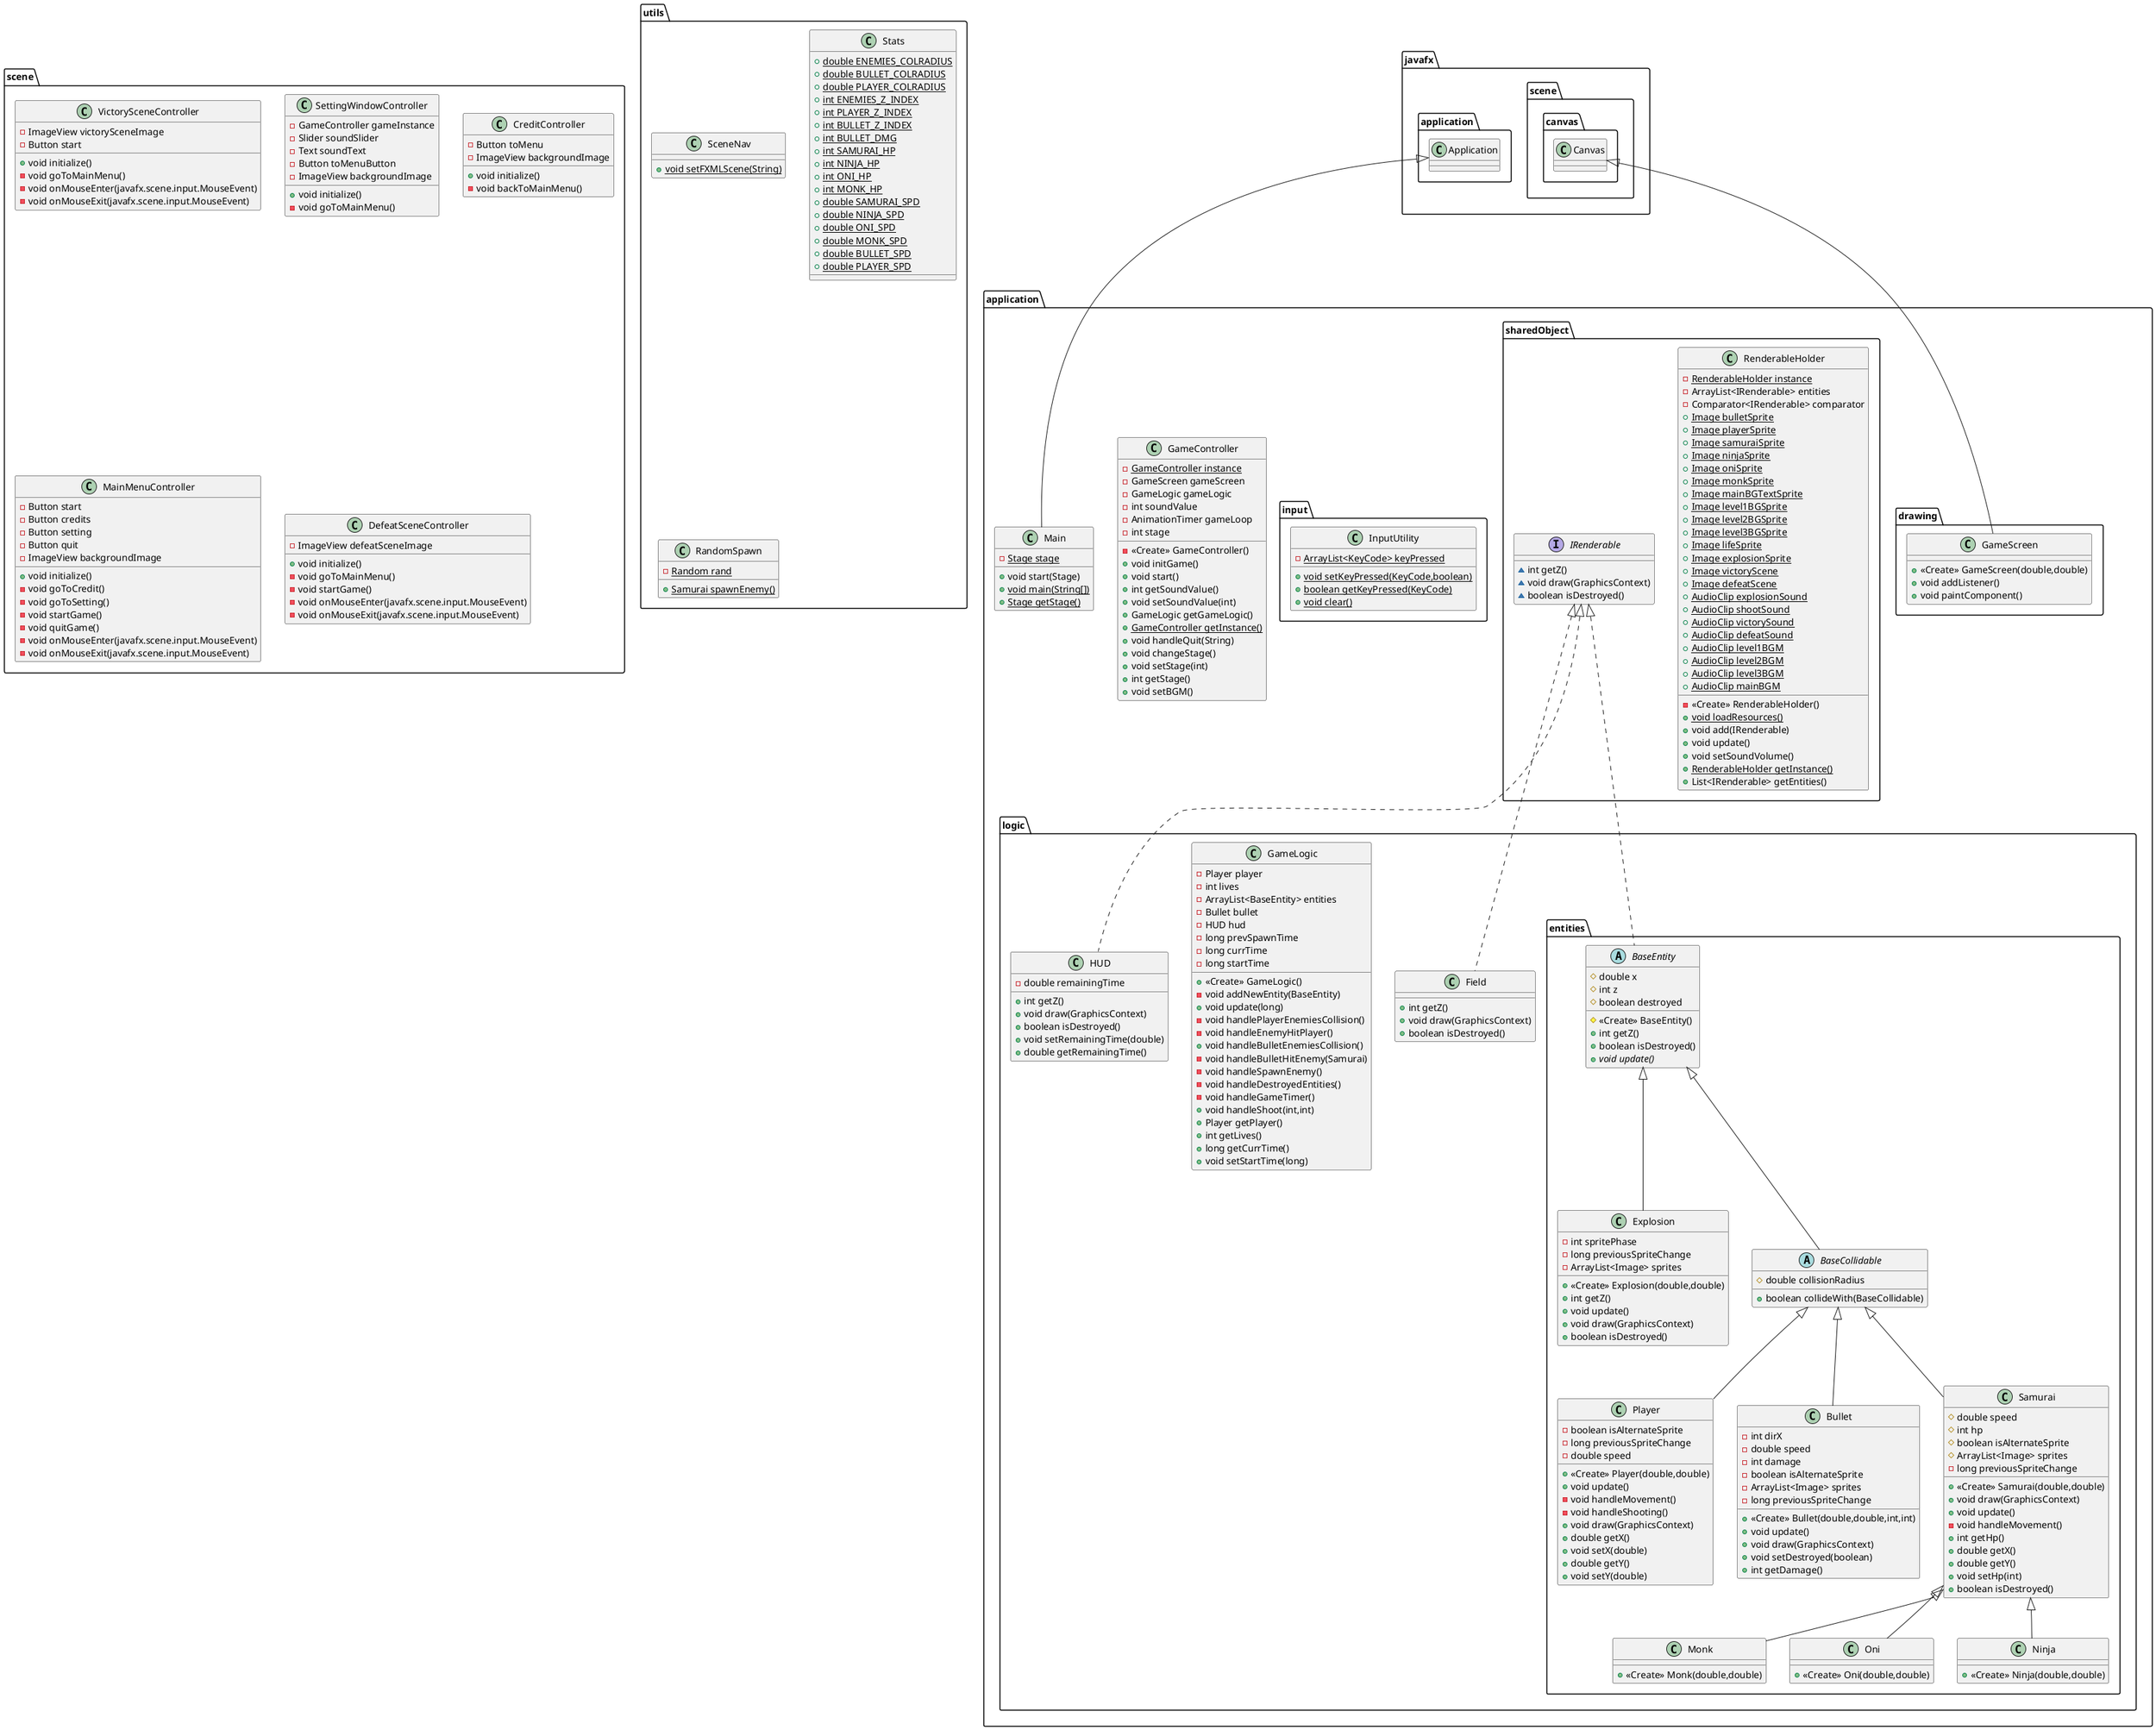 @startuml
class application.logic.entities.Explosion {
- int spritePhase
- long previousSpriteChange
- ArrayList<Image> sprites
+ <<Create>> Explosion(double,double)
+ int getZ()
+ void update()
+ void draw(GraphicsContext)
+ boolean isDestroyed()
}
class scene.VictorySceneController {
- ImageView victorySceneImage
- Button start
+ void initialize()
- void goToMainMenu()
- void onMouseEnter(javafx.scene.input.MouseEvent)
- void onMouseExit(javafx.scene.input.MouseEvent)
}
class application.drawing.GameScreen {
+ <<Create>> GameScreen(double,double)
+ void addListener()
+ void paintComponent()
}
abstract class application.logic.entities.BaseCollidable {
# double collisionRadius
+ boolean collideWith(BaseCollidable)
}
class application.sharedObject.RenderableHolder {
- {static} RenderableHolder instance
- ArrayList<IRenderable> entities
- Comparator<IRenderable> comparator
+ {static} Image bulletSprite
+ {static} Image playerSprite
+ {static} Image samuraiSprite
+ {static} Image ninjaSprite
+ {static} Image oniSprite
+ {static} Image monkSprite
+ {static} Image mainBGTextSprite
+ {static} Image level1BGSprite
+ {static} Image level2BGSprite
+ {static} Image level3BGSprite
+ {static} Image lifeSprite
+ {static} Image explosionSprite
+ {static} Image victoryScene
+ {static} Image defeatScene
+ {static} AudioClip explosionSound
+ {static} AudioClip shootSound
+ {static} AudioClip victorySound
+ {static} AudioClip defeatSound
+ {static} AudioClip level1BGM
+ {static} AudioClip level2BGM
+ {static} AudioClip level3BGM
+ {static} AudioClip mainBGM
- <<Create>> RenderableHolder()
+ {static} void loadResources()
+ void add(IRenderable)
+ void update()
+ void setSoundVolume()
+ {static} RenderableHolder getInstance()
+ List<IRenderable> getEntities()
}
class application.logic.Field {
+ int getZ()
+ void draw(GraphicsContext)
+ boolean isDestroyed()
}
class application.logic.GameLogic {
- Player player
- int lives
- ArrayList<BaseEntity> entities
- Bullet bullet
- HUD hud
- long prevSpawnTime
- long currTime
- long startTime
+ <<Create>> GameLogic()
- void addNewEntity(BaseEntity)
+ void update(long)
- void handlePlayerEnemiesCollision()
- void handleEnemyHitPlayer()
+ void handleBulletEnemiesCollision()
- void handleBulletHitEnemy(Samurai)
- void handleSpawnEnemy()
- void handleDestroyedEntities()
- void handleGameTimer()
+ void handleShoot(int,int)
+ Player getPlayer()
+ int getLives()
+ long getCurrTime()
+ void setStartTime(long)
}
abstract class application.logic.entities.BaseEntity {
# double x
# int z
# boolean destroyed
# <<Create>> BaseEntity()
+ int getZ()
+ boolean isDestroyed()
+ {abstract}void update()
}
class scene.SettingWindowController {
- GameController gameInstance
- Slider soundSlider
- Text soundText
- Button toMenuButton
- ImageView backgroundImage
+ void initialize()
- void goToMainMenu()
}
class application.input.InputUtility {
- {static} ArrayList<KeyCode> keyPressed
+ {static} void setKeyPressed(KeyCode,boolean)
+ {static} boolean getKeyPressed(KeyCode)
+ {static} void clear()
}
class utils.SceneNav {
+ {static} void setFXMLScene(String)
}
class application.logic.entities.Monk {
+ <<Create>> Monk(double,double)
}
class utils.Stats {
+ {static} double ENEMIES_COLRADIUS
+ {static} double BULLET_COLRADIUS
+ {static} double PLAYER_COLRADIUS
+ {static} int ENEMIES_Z_INDEX
+ {static} int PLAYER_Z_INDEX
+ {static} int BULLET_Z_INDEX
+ {static} int BULLET_DMG
+ {static} int SAMURAI_HP
+ {static} int NINJA_HP
+ {static} int ONI_HP
+ {static} int MONK_HP
+ {static} double SAMURAI_SPD
+ {static} double NINJA_SPD
+ {static} double ONI_SPD
+ {static} double MONK_SPD
+ {static} double BULLET_SPD
+ {static} double PLAYER_SPD
}
class scene.CreditController {
- Button toMenu
- ImageView backgroundImage
+ void initialize()
- void backToMainMenu()
}
class application.logic.entities.Player {
- boolean isAlternateSprite
- long previousSpriteChange
- double speed
+ <<Create>> Player(double,double)
+ void update()
- void handleMovement()
- void handleShooting()
+ void draw(GraphicsContext)
+ double getX()
+ void setX(double)
+ double getY()
+ void setY(double)
}
class application.logic.entities.Bullet {
- int dirX
- double speed
- int damage
- boolean isAlternateSprite
- ArrayList<Image> sprites
- long previousSpriteChange
+ <<Create>> Bullet(double,double,int,int)
+ void update()
+ void draw(GraphicsContext)
+ void setDestroyed(boolean)
+ int getDamage()
}
class scene.MainMenuController {
- Button start
- Button credits
- Button setting
- Button quit
- ImageView backgroundImage
+ void initialize()
- void goToCredit()
- void goToSetting()
- void startGame()
- void quitGame()
- void onMouseEnter(javafx.scene.input.MouseEvent)
- void onMouseExit(javafx.scene.input.MouseEvent)
}
class application.logic.HUD {
- double remainingTime
+ int getZ()
+ void draw(GraphicsContext)
+ boolean isDestroyed()
+ void setRemainingTime(double)
+ double getRemainingTime()
}
interface application.sharedObject.IRenderable {
~ int getZ()
~ void draw(GraphicsContext)
~ boolean isDestroyed()
}
class application.GameController {
- {static} GameController instance
- GameScreen gameScreen
- GameLogic gameLogic
- int soundValue
- AnimationTimer gameLoop
- int stage
- <<Create>> GameController()
+ void initGame()
+ void start()
+ int getSoundValue()
+ void setSoundValue(int)
+ GameLogic getGameLogic()
+ {static} GameController getInstance()
+ void handleQuit(String)
+ void changeStage()
+ void setStage(int)
+ int getStage()
+ void setBGM()
}
class application.logic.entities.Oni {
+ <<Create>> Oni(double,double)
}
class utils.RandomSpawn {
- {static} Random rand
+ {static} Samurai spawnEnemy()
}
class application.Main {
- {static} Stage stage
+ void start(Stage)
+ {static} void main(String[])
+ {static} Stage getStage()
}
class scene.DefeatSceneController {
- ImageView defeatSceneImage
+ void initialize()
- void goToMainMenu()
- void startGame()
- void onMouseEnter(javafx.scene.input.MouseEvent)
- void onMouseExit(javafx.scene.input.MouseEvent)
}
class application.logic.entities.Ninja {
+ <<Create>> Ninja(double,double)
}
class application.logic.entities.Samurai {
# double speed
# int hp
# boolean isAlternateSprite
# ArrayList<Image> sprites
- long previousSpriteChange
+ <<Create>> Samurai(double,double)
+ void draw(GraphicsContext)
+ void update()
- void handleMovement()
+ int getHp()
+ double getX()
+ double getY()
+ void setHp(int)
+ boolean isDestroyed()
}


application.logic.entities.BaseEntity <|-- application.logic.entities.Explosion
javafx.scene.canvas.Canvas <|-- application.drawing.GameScreen
application.logic.entities.BaseEntity <|-- application.logic.entities.BaseCollidable
application.sharedObject.IRenderable <|.. application.logic.Field
application.sharedObject.IRenderable <|.. application.logic.entities.BaseEntity
application.logic.entities.Samurai <|-- application.logic.entities.Monk
application.logic.entities.BaseCollidable <|-- application.logic.entities.Player
application.logic.entities.BaseCollidable <|-- application.logic.entities.Bullet
application.sharedObject.IRenderable <|.. application.logic.HUD
application.logic.entities.Samurai <|-- application.logic.entities.Oni
javafx.application.Application <|-- application.Main
application.logic.entities.Samurai <|-- application.logic.entities.Ninja
application.logic.entities.BaseCollidable <|-- application.logic.entities.Samurai
@enduml
